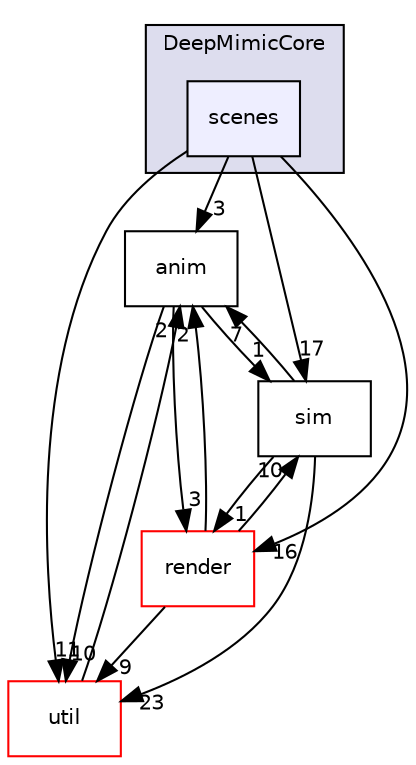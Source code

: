 digraph "F:/MotionDev/DmmRec/test0815/DeepMimic/DeepMimicCore/scenes" {
  compound=true
  node [ fontsize="10", fontname="Helvetica"];
  edge [ labelfontsize="10", labelfontname="Helvetica"];
  subgraph clusterdir_b4af972fda73d565b2fc8eb1830910ed {
    graph [ bgcolor="#ddddee", pencolor="black", label="DeepMimicCore" fontname="Helvetica", fontsize="10", URL="dir_b4af972fda73d565b2fc8eb1830910ed.html"]
  dir_37d9ae5de32ab8ef3e9fa3f4bea63dac [shape=box, label="scenes", style="filled", fillcolor="#eeeeff", pencolor="black", URL="dir_37d9ae5de32ab8ef3e9fa3f4bea63dac.html"];
  }
  dir_e8910c38da408147dbd7d74b8611239e [shape=box label="anim" URL="dir_e8910c38da408147dbd7d74b8611239e.html"];
  dir_fccb75d8764af87a17564848bade0d76 [shape=box label="sim" URL="dir_fccb75d8764af87a17564848bade0d76.html"];
  dir_487f0112b730ce7d1063aee25e69b620 [shape=box label="util" fillcolor="white" style="filled" color="red" URL="dir_487f0112b730ce7d1063aee25e69b620.html"];
  dir_637d32c0d73e89fe6ab996a6a2b972e0 [shape=box label="render" fillcolor="white" style="filled" color="red" URL="dir_637d32c0d73e89fe6ab996a6a2b972e0.html"];
  dir_e8910c38da408147dbd7d74b8611239e->dir_fccb75d8764af87a17564848bade0d76 [headlabel="1", labeldistance=1.5 headhref="dir_000006_000010.html"];
  dir_e8910c38da408147dbd7d74b8611239e->dir_487f0112b730ce7d1063aee25e69b620 [headlabel="10", labeldistance=1.5 headhref="dir_000006_000011.html"];
  dir_e8910c38da408147dbd7d74b8611239e->dir_637d32c0d73e89fe6ab996a6a2b972e0 [headlabel="3", labeldistance=1.5 headhref="dir_000006_000007.html"];
  dir_fccb75d8764af87a17564848bade0d76->dir_e8910c38da408147dbd7d74b8611239e [headlabel="7", labeldistance=1.5 headhref="dir_000010_000006.html"];
  dir_fccb75d8764af87a17564848bade0d76->dir_487f0112b730ce7d1063aee25e69b620 [headlabel="23", labeldistance=1.5 headhref="dir_000010_000011.html"];
  dir_fccb75d8764af87a17564848bade0d76->dir_637d32c0d73e89fe6ab996a6a2b972e0 [headlabel="1", labeldistance=1.5 headhref="dir_000010_000007.html"];
  dir_487f0112b730ce7d1063aee25e69b620->dir_e8910c38da408147dbd7d74b8611239e [headlabel="2", labeldistance=1.5 headhref="dir_000011_000006.html"];
  dir_37d9ae5de32ab8ef3e9fa3f4bea63dac->dir_e8910c38da408147dbd7d74b8611239e [headlabel="3", labeldistance=1.5 headhref="dir_000009_000006.html"];
  dir_37d9ae5de32ab8ef3e9fa3f4bea63dac->dir_fccb75d8764af87a17564848bade0d76 [headlabel="17", labeldistance=1.5 headhref="dir_000009_000010.html"];
  dir_37d9ae5de32ab8ef3e9fa3f4bea63dac->dir_487f0112b730ce7d1063aee25e69b620 [headlabel="11", labeldistance=1.5 headhref="dir_000009_000011.html"];
  dir_37d9ae5de32ab8ef3e9fa3f4bea63dac->dir_637d32c0d73e89fe6ab996a6a2b972e0 [headlabel="16", labeldistance=1.5 headhref="dir_000009_000007.html"];
  dir_637d32c0d73e89fe6ab996a6a2b972e0->dir_e8910c38da408147dbd7d74b8611239e [headlabel="2", labeldistance=1.5 headhref="dir_000007_000006.html"];
  dir_637d32c0d73e89fe6ab996a6a2b972e0->dir_fccb75d8764af87a17564848bade0d76 [headlabel="10", labeldistance=1.5 headhref="dir_000007_000010.html"];
  dir_637d32c0d73e89fe6ab996a6a2b972e0->dir_487f0112b730ce7d1063aee25e69b620 [headlabel="9", labeldistance=1.5 headhref="dir_000007_000011.html"];
}
